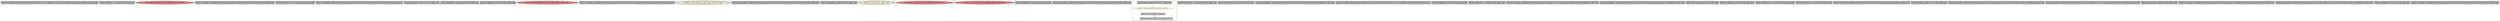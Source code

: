 
digraph G {





subgraph cluster39 {


node418 [penwidth=3.0,fontsize=20,fillcolor=grey,label="[0/15]  %arrayidx25 = getelementptr inbounds [10 x [10 x [10 x [5 x i32]]]], [10 x [10 x [10 x [5 x i32]]]]* %a, i64 0, i64 %idxprom24, !dbg !1324",shape=rectangle,style=filled ]



}

subgraph cluster38 {


node417 [penwidth=3.0,fontsize=20,fillcolor=grey,label="[16/25]  %idxprom7 = sext i32 0 to i64, !dbg !1320",shape=rectangle,style=filled ]



}

subgraph cluster37 {


node416 [penwidth=3.0,fontsize=20,fillcolor=lightcoral,label="[5/6]  store i32 %sub, i32* %arrayidx14, align 4, !dbg !1321",shape=ellipse,style=filled ]



}

subgraph cluster36 {


node415 [penwidth=3.0,fontsize=20,fillcolor=grey,label="[20/21]  %arrayidx14 = getelementptr inbounds [5 x i32], [5 x i32]* %arrayidx12, i64 0, i64 %idxprom13, !dbg !1320",shape=rectangle,style=filled ]



}

subgraph cluster15 {


node394 [penwidth=3.0,fontsize=20,fillcolor=grey,label="[74/75]  %idxprom13 = sext i32 %m.0 to i64, !dbg !1320",shape=rectangle,style=filled ]



}

subgraph cluster40 {


node419 [penwidth=3.0,fontsize=20,fillcolor=grey,label="[2/13]  %arrayidx29 = getelementptr inbounds [10 x [5 x i32]], [10 x [5 x i32]]* %arrayidx27, i64 0, i64 %idxprom28, !dbg !1324",shape=rectangle,style=filled ]



}

subgraph cluster35 {


node414 [penwidth=3.0,fontsize=20,fillcolor=grey,label="[72/73]  %idxprom3 = sext i32 1 to i64, !dbg !1317",shape=rectangle,style=filled ]



}

subgraph cluster11 {


node387 [penwidth=3.0,fontsize=20,fillcolor=grey,label="[76/77]  %idxprom5 = sext i32 %m.0 to i64, !dbg !1317",shape=rectangle,style=filled ]



}

subgraph cluster19 {


node398 [penwidth=3.0,fontsize=20,fillcolor=grey,label="[60/61]  %idxprom9 = sext i32 1 to i64, !dbg !1320",shape=rectangle,style=filled ]



}

subgraph cluster9 {


node385 [penwidth=3.0,fontsize=20,fillcolor=lightcoral,label="[4/11]  store i32 %sub23, i32* %arrayidx31, align 4, !dbg !1325",shape=ellipse,style=filled ]



}

subgraph cluster8 {


node384 [penwidth=3.0,fontsize=20,fillcolor=grey,label="[1/14]  %arrayidx27 = getelementptr inbounds [10 x [10 x [5 x i32]]], [10 x [10 x [5 x i32]]]* %arrayidx25, i64 0, i64 %idxprom26, !dbg !1324",shape=rectangle,style=filled ]



}

subgraph cluster10 {


node386 [penwidth=3.0,fontsize=20,fillcolor=lemonchiffon,label="[84/85]  br label %for.cond, !dbg !1328, !llvm.loop !1329",shape=ellipse,style=filled ]



}

subgraph cluster23 {


node402 [penwidth=3.0,fontsize=20,fillcolor=grey,label="[43/44]  %arrayidx20 = getelementptr inbounds [10 x [5 x i32]], [10 x [5 x i32]]* %arrayidx18, i64 0, i64 %idxprom19, !dbg !1322",shape=rectangle,style=filled ]



}

subgraph cluster7 {


node383 [penwidth=3.0,fontsize=20,fillcolor=grey,label="[70/71]  %idxprom15 = sext i32 0 to i64, !dbg !1322",shape=rectangle,style=filled ]



}

subgraph cluster14 {


node393 [penwidth=3.0,fontsize=20,fillcolor=lemonchiffon,label="[46/47]  br label %for.inc, !dbg !1326",shape=ellipse,style=filled ]



}

subgraph cluster6 {


node382 [penwidth=3.0,fontsize=20,fillcolor=lightcoral,label="[7/10]  %0 = load i32, i32* %arrayidx6, align 4, !dbg !1317",shape=ellipse,style=filled ]



}

subgraph cluster30 {


node409 [penwidth=3.0,fontsize=20,fillcolor=lightcoral,label="[28/31]  %1 = load i32, i32* %arrayidx22, align 4, !dbg !1322",shape=ellipse,style=filled ]



}

subgraph cluster31 {


node410 [penwidth=3.0,fontsize=20,fillcolor=grey,label="[26/27]  %idxprom24 = sext i32 0 to i64, !dbg !1324",shape=rectangle,style=filled ]



}

subgraph cluster0 {


node376 [penwidth=3.0,fontsize=20,fillcolor=grey,label="[3/12]  %arrayidx31 = getelementptr inbounds [5 x i32], [5 x i32]* %arrayidx29, i64 0, i64 %idxprom30, !dbg !1324",shape=rectangle,style=filled ]



}

subgraph cluster13 {


node391 [penwidth=3.0,fontsize=20,fillcolor=grey,label="[48/87]  %cmp = icmp slt i32 %m.0, 5, !dbg !1313",shape=rectangle,style=filled ]
node392 [fillcolor=grey,label="[78/81]  %m.0 = phi i32 [ 0, %entry ], [ %inc, %for.inc ], !dbg !1311",shape=rectangle,style=filled ]
node389 [fillcolor=lemonchiffon,label="[49/86]  br i1 %cmp, label %for.body, label %for.end, !dbg !1314",shape=ellipse,style=filled ]
node390 [fillcolor=grey,label="[79/80]  %inc = add nsw i32 %m.0, 1, !dbg !1327",shape=rectangle,style=filled ]

node391->node389 [style=solid,color=black,label="",penwidth=0.5,fontcolor=black ]
node389->node390 [style=solid,color=gold,label="C",penwidth=1.0,fontcolor=gold ]
node392->node391 [style=solid,color=black,label="",penwidth=0.5,fontcolor=black ]
node389->node391 [style=solid,color=gold,label="C",penwidth=1.0,fontcolor=gold ]
node389->node389 [style=solid,color=gold,label="C",penwidth=1.0,fontcolor=gold ]
node392->node390 [style=solid,color=black,label="",penwidth=0.5,fontcolor=black ]
node389->node392 [style=solid,color=gold,label="C",penwidth=1.0,fontcolor=gold ]
node390->node392 [style=solid,color=black,label="",penwidth=0.5,fontcolor=black ]


}

subgraph cluster5 {


node381 [penwidth=3.0,fontsize=20,fillcolor=grey,label="[52/53]  %idxprom21 = sext i32 %m.0 to i64, !dbg !1322",shape=rectangle,style=filled ]



}

subgraph cluster1 {


node377 [penwidth=3.0,fontsize=20,fillcolor=grey,label="[56/57]  %idxprom28 = sext i32 2 to i64, !dbg !1324",shape=rectangle,style=filled ]



}

subgraph cluster32 {


node411 [penwidth=3.0,fontsize=20,fillcolor=grey,label="[32/33]  %arrayidx22 = getelementptr inbounds [5 x i32], [5 x i32]* %arrayidx20, i64 0, i64 %idxprom21, !dbg !1322",shape=rectangle,style=filled ]



}

subgraph cluster3 {


node379 [penwidth=3.0,fontsize=20,fillcolor=grey,label="[67/68]  %arrayidx = getelementptr inbounds [10 x [10 x [10 x [5 x i32]]]], [10 x [10 x [10 x [5 x i32]]]]* %a, i64 0, i64 %idxprom, !dbg !1317",shape=rectangle,style=filled ]



}

subgraph cluster4 {


node380 [penwidth=3.0,fontsize=20,fillcolor=grey,label="[54/55]  %idxprom11 = sext i32 1 to i64, !dbg !1320",shape=rectangle,style=filled ]



}

subgraph cluster17 {


node396 [penwidth=3.0,fontsize=20,fillcolor=grey,label="[62/63]  %idxprom17 = sext i32 1 to i64, !dbg !1322",shape=rectangle,style=filled ]



}

subgraph cluster16 {


node395 [penwidth=3.0,fontsize=20,fillcolor=grey,label="[34/39]  %arrayidx2 = getelementptr inbounds [10 x [10 x [5 x i32]]], [10 x [10 x [5 x i32]]]* %arrayidx, i64 0, i64 %idxprom1, !dbg !1317",shape=rectangle,style=filled ]



}

subgraph cluster2 {


node378 [penwidth=3.0,fontsize=20,fillcolor=grey,label="[35/38]  %arrayidx4 = getelementptr inbounds [10 x [5 x i32]], [10 x [5 x i32]]* %arrayidx2, i64 0, i64 %idxprom3, !dbg !1317",shape=rectangle,style=filled ]



}

subgraph cluster34 {


node413 [penwidth=3.0,fontsize=20,fillcolor=grey,label="[8/9]  %sub = sub nsw i32 %0, 100, !dbg !1319",shape=rectangle,style=filled ]



}

subgraph cluster22 {


node401 [penwidth=3.0,fontsize=20,fillcolor=grey,label="[66/69]  %idxprom = sext i32 0 to i64, !dbg !1317",shape=rectangle,style=filled ]



}

subgraph cluster25 {


node404 [penwidth=3.0,fontsize=20,fillcolor=grey,label="[50/51]  %idxprom30 = sext i32 %m.0 to i64, !dbg !1324",shape=rectangle,style=filled ]



}

subgraph cluster18 {


node397 [penwidth=3.0,fontsize=20,fillcolor=grey,label="[58/59]  %idxprom19 = sext i32 2 to i64, !dbg !1322",shape=rectangle,style=filled ]



}

subgraph cluster29 {


node408 [penwidth=3.0,fontsize=20,fillcolor=grey,label="[36/37]  %arrayidx6 = getelementptr inbounds [5 x i32], [5 x i32]* %arrayidx4, i64 0, i64 %idxprom5, !dbg !1317",shape=rectangle,style=filled ]



}

subgraph cluster20 {


node399 [penwidth=3.0,fontsize=20,fillcolor=grey,label="[29/30]  %sub23 = sub nsw i32 %1, 200, !dbg !1323",shape=rectangle,style=filled ]



}

subgraph cluster26 {


node405 [penwidth=3.0,fontsize=20,fillcolor=grey,label="[17/24]  %arrayidx8 = getelementptr inbounds [10 x [10 x [10 x [5 x i32]]]], [10 x [10 x [10 x [5 x i32]]]]* %a, i64 0, i64 %idxprom7, !dbg !1320",shape=rectangle,style=filled ]



}

subgraph cluster24 {


node403 [penwidth=3.0,fontsize=20,fillcolor=grey,label="[18/23]  %arrayidx10 = getelementptr inbounds [10 x [10 x [5 x i32]]], [10 x [10 x [5 x i32]]]* %arrayidx8, i64 0, i64 %idxprom9, !dbg !1320",shape=rectangle,style=filled ]



}

subgraph cluster28 {


node407 [penwidth=3.0,fontsize=20,fillcolor=grey,label="[40/41]  %idxprom26 = sext i32 1 to i64, !dbg !1324",shape=rectangle,style=filled ]



}

subgraph cluster27 {


node406 [penwidth=3.0,fontsize=20,fillcolor=grey,label="[42/45]  %arrayidx18 = getelementptr inbounds [10 x [10 x [5 x i32]]], [10 x [10 x [5 x i32]]]* %arrayidx16, i64 0, i64 %idxprom17, !dbg !1322",shape=rectangle,style=filled ]



}

subgraph cluster21 {


node400 [penwidth=3.0,fontsize=20,fillcolor=grey,label="[64/65]  %arrayidx16 = getelementptr inbounds [10 x [10 x [10 x [5 x i32]]]], [10 x [10 x [10 x [5 x i32]]]]* %a, i64 0, i64 %idxprom15, !dbg !1322",shape=rectangle,style=filled ]



}

subgraph cluster12 {


node388 [penwidth=3.0,fontsize=20,fillcolor=grey,label="[82/83]  %idxprom1 = sext i32 1 to i64, !dbg !1317",shape=rectangle,style=filled ]



}

subgraph cluster33 {


node412 [penwidth=3.0,fontsize=20,fillcolor=grey,label="[19/22]  %arrayidx12 = getelementptr inbounds [10 x [5 x i32]], [10 x [5 x i32]]* %arrayidx10, i64 0, i64 %idxprom11, !dbg !1320",shape=rectangle,style=filled ]



}

}
